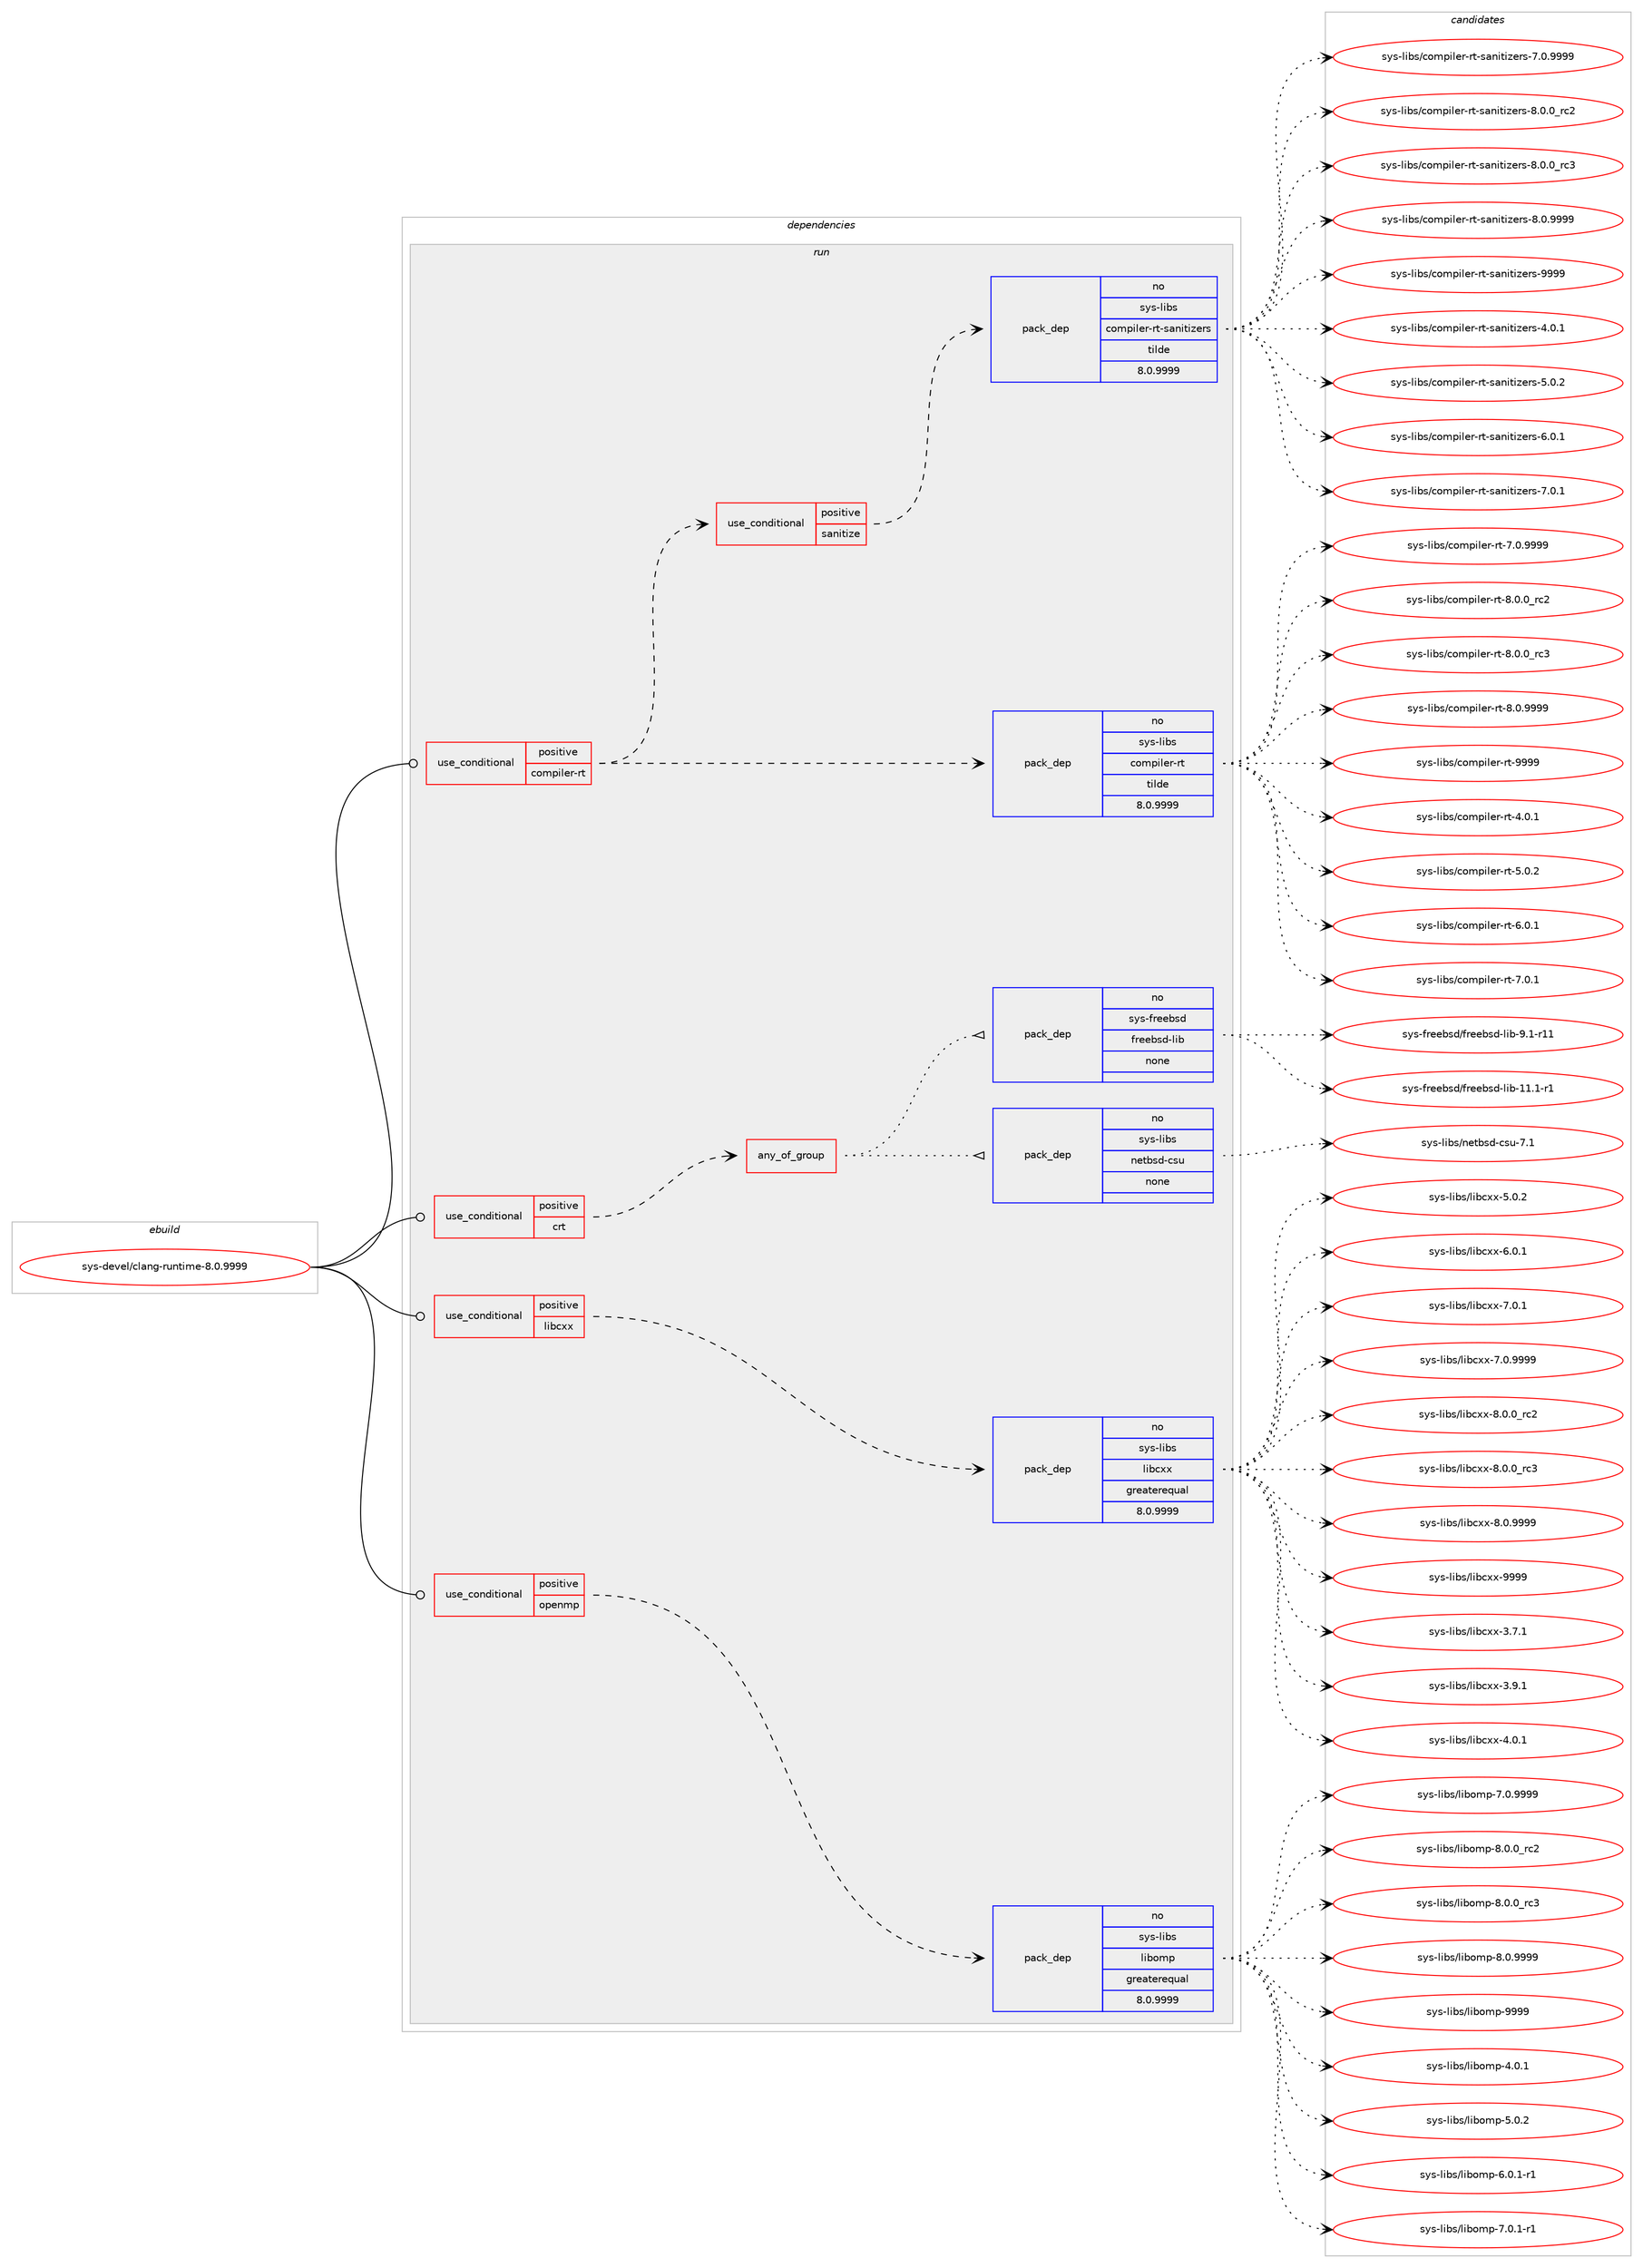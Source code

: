 digraph prolog {

# *************
# Graph options
# *************

newrank=true;
concentrate=true;
compound=true;
graph [rankdir=LR,fontname=Helvetica,fontsize=10,ranksep=1.5];#, ranksep=2.5, nodesep=0.2];
edge  [arrowhead=vee];
node  [fontname=Helvetica,fontsize=10];

# **********
# The ebuild
# **********

subgraph cluster_leftcol {
color=gray;
rank=same;
label=<<i>ebuild</i>>;
id [label="sys-devel/clang-runtime-8.0.9999", color=red, width=4, href="../sys-devel/clang-runtime-8.0.9999.svg"];
}

# ****************
# The dependencies
# ****************

subgraph cluster_midcol {
color=gray;
label=<<i>dependencies</i>>;
subgraph cluster_compile {
fillcolor="#eeeeee";
style=filled;
label=<<i>compile</i>>;
}
subgraph cluster_compileandrun {
fillcolor="#eeeeee";
style=filled;
label=<<i>compile and run</i>>;
}
subgraph cluster_run {
fillcolor="#eeeeee";
style=filled;
label=<<i>run</i>>;
subgraph cond459484 {
dependency1727095 [label=<<TABLE BORDER="0" CELLBORDER="1" CELLSPACING="0" CELLPADDING="4"><TR><TD ROWSPAN="3" CELLPADDING="10">use_conditional</TD></TR><TR><TD>positive</TD></TR><TR><TD>compiler-rt</TD></TR></TABLE>>, shape=none, color=red];
subgraph pack1239306 {
dependency1727096 [label=<<TABLE BORDER="0" CELLBORDER="1" CELLSPACING="0" CELLPADDING="4" WIDTH="220"><TR><TD ROWSPAN="6" CELLPADDING="30">pack_dep</TD></TR><TR><TD WIDTH="110">no</TD></TR><TR><TD>sys-libs</TD></TR><TR><TD>compiler-rt</TD></TR><TR><TD>tilde</TD></TR><TR><TD>8.0.9999</TD></TR></TABLE>>, shape=none, color=blue];
}
dependency1727095:e -> dependency1727096:w [weight=20,style="dashed",arrowhead="vee"];
subgraph cond459485 {
dependency1727097 [label=<<TABLE BORDER="0" CELLBORDER="1" CELLSPACING="0" CELLPADDING="4"><TR><TD ROWSPAN="3" CELLPADDING="10">use_conditional</TD></TR><TR><TD>positive</TD></TR><TR><TD>sanitize</TD></TR></TABLE>>, shape=none, color=red];
subgraph pack1239307 {
dependency1727098 [label=<<TABLE BORDER="0" CELLBORDER="1" CELLSPACING="0" CELLPADDING="4" WIDTH="220"><TR><TD ROWSPAN="6" CELLPADDING="30">pack_dep</TD></TR><TR><TD WIDTH="110">no</TD></TR><TR><TD>sys-libs</TD></TR><TR><TD>compiler-rt-sanitizers</TD></TR><TR><TD>tilde</TD></TR><TR><TD>8.0.9999</TD></TR></TABLE>>, shape=none, color=blue];
}
dependency1727097:e -> dependency1727098:w [weight=20,style="dashed",arrowhead="vee"];
}
dependency1727095:e -> dependency1727097:w [weight=20,style="dashed",arrowhead="vee"];
}
id:e -> dependency1727095:w [weight=20,style="solid",arrowhead="odot"];
subgraph cond459486 {
dependency1727099 [label=<<TABLE BORDER="0" CELLBORDER="1" CELLSPACING="0" CELLPADDING="4"><TR><TD ROWSPAN="3" CELLPADDING="10">use_conditional</TD></TR><TR><TD>positive</TD></TR><TR><TD>crt</TD></TR></TABLE>>, shape=none, color=red];
subgraph any27417 {
dependency1727100 [label=<<TABLE BORDER="0" CELLBORDER="1" CELLSPACING="0" CELLPADDING="4"><TR><TD CELLPADDING="10">any_of_group</TD></TR></TABLE>>, shape=none, color=red];subgraph pack1239308 {
dependency1727101 [label=<<TABLE BORDER="0" CELLBORDER="1" CELLSPACING="0" CELLPADDING="4" WIDTH="220"><TR><TD ROWSPAN="6" CELLPADDING="30">pack_dep</TD></TR><TR><TD WIDTH="110">no</TD></TR><TR><TD>sys-libs</TD></TR><TR><TD>netbsd-csu</TD></TR><TR><TD>none</TD></TR><TR><TD></TD></TR></TABLE>>, shape=none, color=blue];
}
dependency1727100:e -> dependency1727101:w [weight=20,style="dotted",arrowhead="oinv"];
subgraph pack1239309 {
dependency1727102 [label=<<TABLE BORDER="0" CELLBORDER="1" CELLSPACING="0" CELLPADDING="4" WIDTH="220"><TR><TD ROWSPAN="6" CELLPADDING="30">pack_dep</TD></TR><TR><TD WIDTH="110">no</TD></TR><TR><TD>sys-freebsd</TD></TR><TR><TD>freebsd-lib</TD></TR><TR><TD>none</TD></TR><TR><TD></TD></TR></TABLE>>, shape=none, color=blue];
}
dependency1727100:e -> dependency1727102:w [weight=20,style="dotted",arrowhead="oinv"];
}
dependency1727099:e -> dependency1727100:w [weight=20,style="dashed",arrowhead="vee"];
}
id:e -> dependency1727099:w [weight=20,style="solid",arrowhead="odot"];
subgraph cond459487 {
dependency1727103 [label=<<TABLE BORDER="0" CELLBORDER="1" CELLSPACING="0" CELLPADDING="4"><TR><TD ROWSPAN="3" CELLPADDING="10">use_conditional</TD></TR><TR><TD>positive</TD></TR><TR><TD>libcxx</TD></TR></TABLE>>, shape=none, color=red];
subgraph pack1239310 {
dependency1727104 [label=<<TABLE BORDER="0" CELLBORDER="1" CELLSPACING="0" CELLPADDING="4" WIDTH="220"><TR><TD ROWSPAN="6" CELLPADDING="30">pack_dep</TD></TR><TR><TD WIDTH="110">no</TD></TR><TR><TD>sys-libs</TD></TR><TR><TD>libcxx</TD></TR><TR><TD>greaterequal</TD></TR><TR><TD>8.0.9999</TD></TR></TABLE>>, shape=none, color=blue];
}
dependency1727103:e -> dependency1727104:w [weight=20,style="dashed",arrowhead="vee"];
}
id:e -> dependency1727103:w [weight=20,style="solid",arrowhead="odot"];
subgraph cond459488 {
dependency1727105 [label=<<TABLE BORDER="0" CELLBORDER="1" CELLSPACING="0" CELLPADDING="4"><TR><TD ROWSPAN="3" CELLPADDING="10">use_conditional</TD></TR><TR><TD>positive</TD></TR><TR><TD>openmp</TD></TR></TABLE>>, shape=none, color=red];
subgraph pack1239311 {
dependency1727106 [label=<<TABLE BORDER="0" CELLBORDER="1" CELLSPACING="0" CELLPADDING="4" WIDTH="220"><TR><TD ROWSPAN="6" CELLPADDING="30">pack_dep</TD></TR><TR><TD WIDTH="110">no</TD></TR><TR><TD>sys-libs</TD></TR><TR><TD>libomp</TD></TR><TR><TD>greaterequal</TD></TR><TR><TD>8.0.9999</TD></TR></TABLE>>, shape=none, color=blue];
}
dependency1727105:e -> dependency1727106:w [weight=20,style="dashed",arrowhead="vee"];
}
id:e -> dependency1727105:w [weight=20,style="solid",arrowhead="odot"];
}
}

# **************
# The candidates
# **************

subgraph cluster_choices {
rank=same;
color=gray;
label=<<i>candidates</i>>;

subgraph choice1239306 {
color=black;
nodesep=1;
choice1151211154510810598115479911110911210510810111445114116455246484649 [label="sys-libs/compiler-rt-4.0.1", color=red, width=4,href="../sys-libs/compiler-rt-4.0.1.svg"];
choice1151211154510810598115479911110911210510810111445114116455346484650 [label="sys-libs/compiler-rt-5.0.2", color=red, width=4,href="../sys-libs/compiler-rt-5.0.2.svg"];
choice1151211154510810598115479911110911210510810111445114116455446484649 [label="sys-libs/compiler-rt-6.0.1", color=red, width=4,href="../sys-libs/compiler-rt-6.0.1.svg"];
choice1151211154510810598115479911110911210510810111445114116455546484649 [label="sys-libs/compiler-rt-7.0.1", color=red, width=4,href="../sys-libs/compiler-rt-7.0.1.svg"];
choice1151211154510810598115479911110911210510810111445114116455546484657575757 [label="sys-libs/compiler-rt-7.0.9999", color=red, width=4,href="../sys-libs/compiler-rt-7.0.9999.svg"];
choice1151211154510810598115479911110911210510810111445114116455646484648951149950 [label="sys-libs/compiler-rt-8.0.0_rc2", color=red, width=4,href="../sys-libs/compiler-rt-8.0.0_rc2.svg"];
choice1151211154510810598115479911110911210510810111445114116455646484648951149951 [label="sys-libs/compiler-rt-8.0.0_rc3", color=red, width=4,href="../sys-libs/compiler-rt-8.0.0_rc3.svg"];
choice1151211154510810598115479911110911210510810111445114116455646484657575757 [label="sys-libs/compiler-rt-8.0.9999", color=red, width=4,href="../sys-libs/compiler-rt-8.0.9999.svg"];
choice11512111545108105981154799111109112105108101114451141164557575757 [label="sys-libs/compiler-rt-9999", color=red, width=4,href="../sys-libs/compiler-rt-9999.svg"];
dependency1727096:e -> choice1151211154510810598115479911110911210510810111445114116455246484649:w [style=dotted,weight="100"];
dependency1727096:e -> choice1151211154510810598115479911110911210510810111445114116455346484650:w [style=dotted,weight="100"];
dependency1727096:e -> choice1151211154510810598115479911110911210510810111445114116455446484649:w [style=dotted,weight="100"];
dependency1727096:e -> choice1151211154510810598115479911110911210510810111445114116455546484649:w [style=dotted,weight="100"];
dependency1727096:e -> choice1151211154510810598115479911110911210510810111445114116455546484657575757:w [style=dotted,weight="100"];
dependency1727096:e -> choice1151211154510810598115479911110911210510810111445114116455646484648951149950:w [style=dotted,weight="100"];
dependency1727096:e -> choice1151211154510810598115479911110911210510810111445114116455646484648951149951:w [style=dotted,weight="100"];
dependency1727096:e -> choice1151211154510810598115479911110911210510810111445114116455646484657575757:w [style=dotted,weight="100"];
dependency1727096:e -> choice11512111545108105981154799111109112105108101114451141164557575757:w [style=dotted,weight="100"];
}
subgraph choice1239307 {
color=black;
nodesep=1;
choice11512111545108105981154799111109112105108101114451141164511597110105116105122101114115455246484649 [label="sys-libs/compiler-rt-sanitizers-4.0.1", color=red, width=4,href="../sys-libs/compiler-rt-sanitizers-4.0.1.svg"];
choice11512111545108105981154799111109112105108101114451141164511597110105116105122101114115455346484650 [label="sys-libs/compiler-rt-sanitizers-5.0.2", color=red, width=4,href="../sys-libs/compiler-rt-sanitizers-5.0.2.svg"];
choice11512111545108105981154799111109112105108101114451141164511597110105116105122101114115455446484649 [label="sys-libs/compiler-rt-sanitizers-6.0.1", color=red, width=4,href="../sys-libs/compiler-rt-sanitizers-6.0.1.svg"];
choice11512111545108105981154799111109112105108101114451141164511597110105116105122101114115455546484649 [label="sys-libs/compiler-rt-sanitizers-7.0.1", color=red, width=4,href="../sys-libs/compiler-rt-sanitizers-7.0.1.svg"];
choice11512111545108105981154799111109112105108101114451141164511597110105116105122101114115455546484657575757 [label="sys-libs/compiler-rt-sanitizers-7.0.9999", color=red, width=4,href="../sys-libs/compiler-rt-sanitizers-7.0.9999.svg"];
choice11512111545108105981154799111109112105108101114451141164511597110105116105122101114115455646484648951149950 [label="sys-libs/compiler-rt-sanitizers-8.0.0_rc2", color=red, width=4,href="../sys-libs/compiler-rt-sanitizers-8.0.0_rc2.svg"];
choice11512111545108105981154799111109112105108101114451141164511597110105116105122101114115455646484648951149951 [label="sys-libs/compiler-rt-sanitizers-8.0.0_rc3", color=red, width=4,href="../sys-libs/compiler-rt-sanitizers-8.0.0_rc3.svg"];
choice11512111545108105981154799111109112105108101114451141164511597110105116105122101114115455646484657575757 [label="sys-libs/compiler-rt-sanitizers-8.0.9999", color=red, width=4,href="../sys-libs/compiler-rt-sanitizers-8.0.9999.svg"];
choice115121115451081059811547991111091121051081011144511411645115971101051161051221011141154557575757 [label="sys-libs/compiler-rt-sanitizers-9999", color=red, width=4,href="../sys-libs/compiler-rt-sanitizers-9999.svg"];
dependency1727098:e -> choice11512111545108105981154799111109112105108101114451141164511597110105116105122101114115455246484649:w [style=dotted,weight="100"];
dependency1727098:e -> choice11512111545108105981154799111109112105108101114451141164511597110105116105122101114115455346484650:w [style=dotted,weight="100"];
dependency1727098:e -> choice11512111545108105981154799111109112105108101114451141164511597110105116105122101114115455446484649:w [style=dotted,weight="100"];
dependency1727098:e -> choice11512111545108105981154799111109112105108101114451141164511597110105116105122101114115455546484649:w [style=dotted,weight="100"];
dependency1727098:e -> choice11512111545108105981154799111109112105108101114451141164511597110105116105122101114115455546484657575757:w [style=dotted,weight="100"];
dependency1727098:e -> choice11512111545108105981154799111109112105108101114451141164511597110105116105122101114115455646484648951149950:w [style=dotted,weight="100"];
dependency1727098:e -> choice11512111545108105981154799111109112105108101114451141164511597110105116105122101114115455646484648951149951:w [style=dotted,weight="100"];
dependency1727098:e -> choice11512111545108105981154799111109112105108101114451141164511597110105116105122101114115455646484657575757:w [style=dotted,weight="100"];
dependency1727098:e -> choice115121115451081059811547991111091121051081011144511411645115971101051161051221011141154557575757:w [style=dotted,weight="100"];
}
subgraph choice1239308 {
color=black;
nodesep=1;
choice11512111545108105981154711010111698115100459911511745554649 [label="sys-libs/netbsd-csu-7.1", color=red, width=4,href="../sys-libs/netbsd-csu-7.1.svg"];
dependency1727101:e -> choice11512111545108105981154711010111698115100459911511745554649:w [style=dotted,weight="100"];
}
subgraph choice1239309 {
color=black;
nodesep=1;
choice11512111545102114101101981151004710211410110198115100451081059845494946494511449 [label="sys-freebsd/freebsd-lib-11.1-r1", color=red, width=4,href="../sys-freebsd/freebsd-lib-11.1-r1.svg"];
choice11512111545102114101101981151004710211410110198115100451081059845574649451144949 [label="sys-freebsd/freebsd-lib-9.1-r11", color=red, width=4,href="../sys-freebsd/freebsd-lib-9.1-r11.svg"];
dependency1727102:e -> choice11512111545102114101101981151004710211410110198115100451081059845494946494511449:w [style=dotted,weight="100"];
dependency1727102:e -> choice11512111545102114101101981151004710211410110198115100451081059845574649451144949:w [style=dotted,weight="100"];
}
subgraph choice1239310 {
color=black;
nodesep=1;
choice1151211154510810598115471081059899120120455146554649 [label="sys-libs/libcxx-3.7.1", color=red, width=4,href="../sys-libs/libcxx-3.7.1.svg"];
choice1151211154510810598115471081059899120120455146574649 [label="sys-libs/libcxx-3.9.1", color=red, width=4,href="../sys-libs/libcxx-3.9.1.svg"];
choice1151211154510810598115471081059899120120455246484649 [label="sys-libs/libcxx-4.0.1", color=red, width=4,href="../sys-libs/libcxx-4.0.1.svg"];
choice1151211154510810598115471081059899120120455346484650 [label="sys-libs/libcxx-5.0.2", color=red, width=4,href="../sys-libs/libcxx-5.0.2.svg"];
choice1151211154510810598115471081059899120120455446484649 [label="sys-libs/libcxx-6.0.1", color=red, width=4,href="../sys-libs/libcxx-6.0.1.svg"];
choice1151211154510810598115471081059899120120455546484649 [label="sys-libs/libcxx-7.0.1", color=red, width=4,href="../sys-libs/libcxx-7.0.1.svg"];
choice1151211154510810598115471081059899120120455546484657575757 [label="sys-libs/libcxx-7.0.9999", color=red, width=4,href="../sys-libs/libcxx-7.0.9999.svg"];
choice1151211154510810598115471081059899120120455646484648951149950 [label="sys-libs/libcxx-8.0.0_rc2", color=red, width=4,href="../sys-libs/libcxx-8.0.0_rc2.svg"];
choice1151211154510810598115471081059899120120455646484648951149951 [label="sys-libs/libcxx-8.0.0_rc3", color=red, width=4,href="../sys-libs/libcxx-8.0.0_rc3.svg"];
choice1151211154510810598115471081059899120120455646484657575757 [label="sys-libs/libcxx-8.0.9999", color=red, width=4,href="../sys-libs/libcxx-8.0.9999.svg"];
choice11512111545108105981154710810598991201204557575757 [label="sys-libs/libcxx-9999", color=red, width=4,href="../sys-libs/libcxx-9999.svg"];
dependency1727104:e -> choice1151211154510810598115471081059899120120455146554649:w [style=dotted,weight="100"];
dependency1727104:e -> choice1151211154510810598115471081059899120120455146574649:w [style=dotted,weight="100"];
dependency1727104:e -> choice1151211154510810598115471081059899120120455246484649:w [style=dotted,weight="100"];
dependency1727104:e -> choice1151211154510810598115471081059899120120455346484650:w [style=dotted,weight="100"];
dependency1727104:e -> choice1151211154510810598115471081059899120120455446484649:w [style=dotted,weight="100"];
dependency1727104:e -> choice1151211154510810598115471081059899120120455546484649:w [style=dotted,weight="100"];
dependency1727104:e -> choice1151211154510810598115471081059899120120455546484657575757:w [style=dotted,weight="100"];
dependency1727104:e -> choice1151211154510810598115471081059899120120455646484648951149950:w [style=dotted,weight="100"];
dependency1727104:e -> choice1151211154510810598115471081059899120120455646484648951149951:w [style=dotted,weight="100"];
dependency1727104:e -> choice1151211154510810598115471081059899120120455646484657575757:w [style=dotted,weight="100"];
dependency1727104:e -> choice11512111545108105981154710810598991201204557575757:w [style=dotted,weight="100"];
}
subgraph choice1239311 {
color=black;
nodesep=1;
choice11512111545108105981154710810598111109112455246484649 [label="sys-libs/libomp-4.0.1", color=red, width=4,href="../sys-libs/libomp-4.0.1.svg"];
choice11512111545108105981154710810598111109112455346484650 [label="sys-libs/libomp-5.0.2", color=red, width=4,href="../sys-libs/libomp-5.0.2.svg"];
choice115121115451081059811547108105981111091124554464846494511449 [label="sys-libs/libomp-6.0.1-r1", color=red, width=4,href="../sys-libs/libomp-6.0.1-r1.svg"];
choice115121115451081059811547108105981111091124555464846494511449 [label="sys-libs/libomp-7.0.1-r1", color=red, width=4,href="../sys-libs/libomp-7.0.1-r1.svg"];
choice11512111545108105981154710810598111109112455546484657575757 [label="sys-libs/libomp-7.0.9999", color=red, width=4,href="../sys-libs/libomp-7.0.9999.svg"];
choice11512111545108105981154710810598111109112455646484648951149950 [label="sys-libs/libomp-8.0.0_rc2", color=red, width=4,href="../sys-libs/libomp-8.0.0_rc2.svg"];
choice11512111545108105981154710810598111109112455646484648951149951 [label="sys-libs/libomp-8.0.0_rc3", color=red, width=4,href="../sys-libs/libomp-8.0.0_rc3.svg"];
choice11512111545108105981154710810598111109112455646484657575757 [label="sys-libs/libomp-8.0.9999", color=red, width=4,href="../sys-libs/libomp-8.0.9999.svg"];
choice115121115451081059811547108105981111091124557575757 [label="sys-libs/libomp-9999", color=red, width=4,href="../sys-libs/libomp-9999.svg"];
dependency1727106:e -> choice11512111545108105981154710810598111109112455246484649:w [style=dotted,weight="100"];
dependency1727106:e -> choice11512111545108105981154710810598111109112455346484650:w [style=dotted,weight="100"];
dependency1727106:e -> choice115121115451081059811547108105981111091124554464846494511449:w [style=dotted,weight="100"];
dependency1727106:e -> choice115121115451081059811547108105981111091124555464846494511449:w [style=dotted,weight="100"];
dependency1727106:e -> choice11512111545108105981154710810598111109112455546484657575757:w [style=dotted,weight="100"];
dependency1727106:e -> choice11512111545108105981154710810598111109112455646484648951149950:w [style=dotted,weight="100"];
dependency1727106:e -> choice11512111545108105981154710810598111109112455646484648951149951:w [style=dotted,weight="100"];
dependency1727106:e -> choice11512111545108105981154710810598111109112455646484657575757:w [style=dotted,weight="100"];
dependency1727106:e -> choice115121115451081059811547108105981111091124557575757:w [style=dotted,weight="100"];
}
}

}
